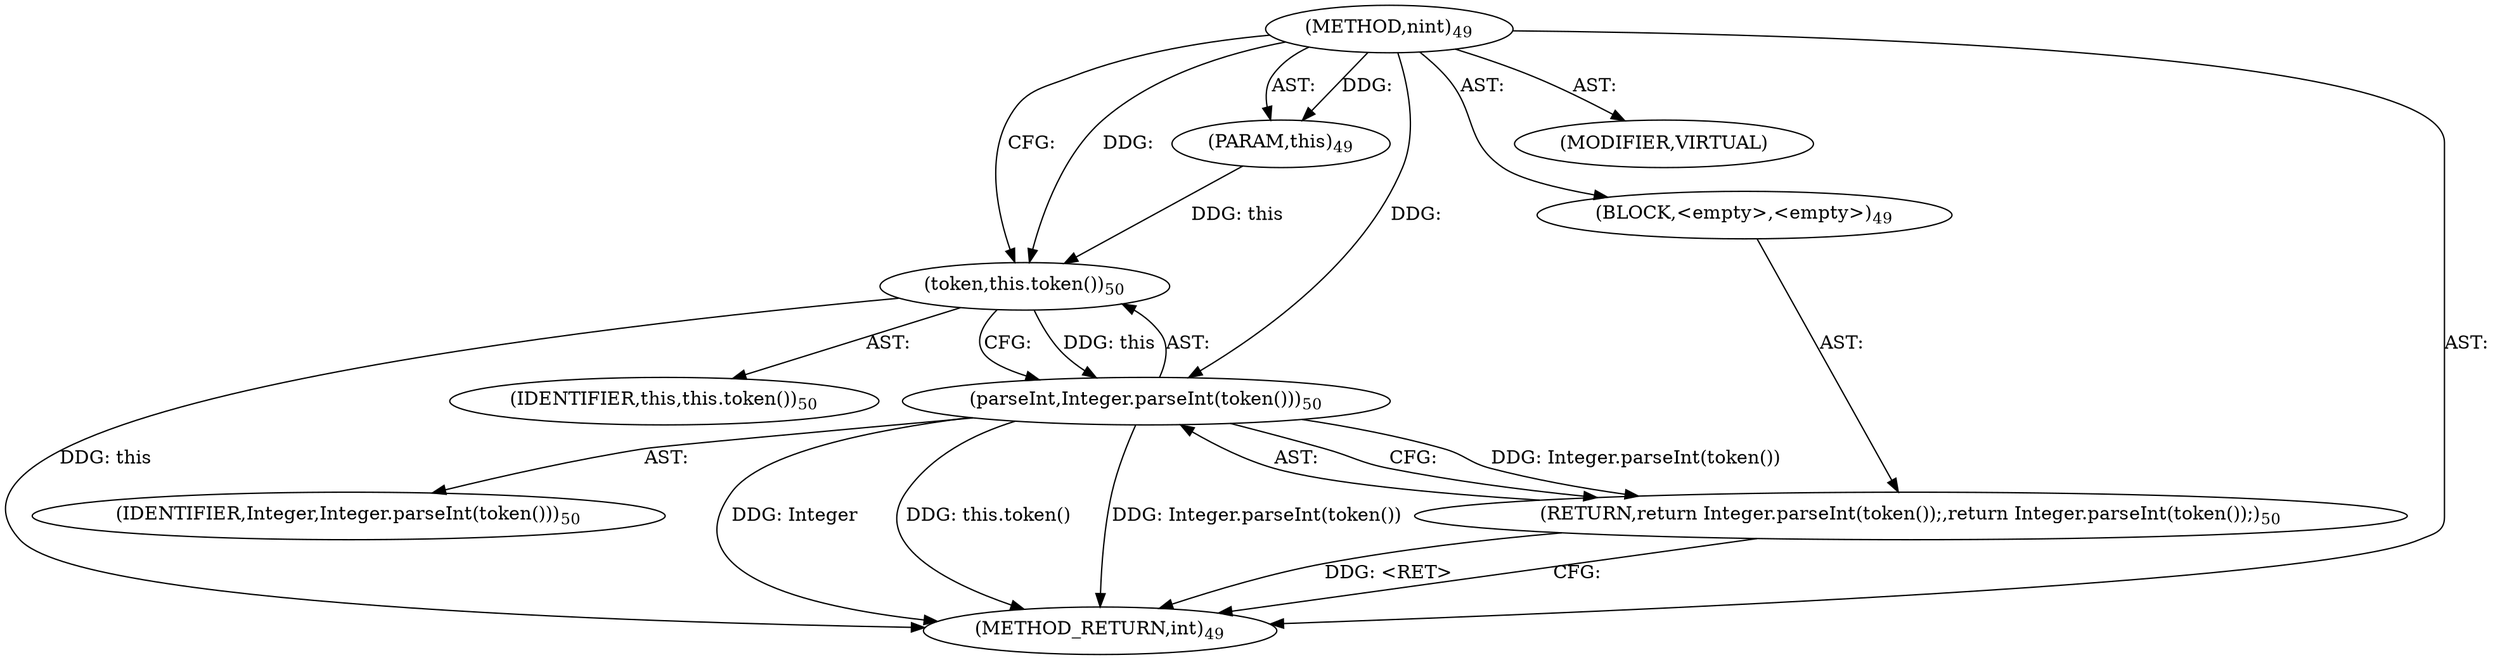 digraph "nint" {  
"223" [label = <(METHOD,nint)<SUB>49</SUB>> ]
"7" [label = <(PARAM,this)<SUB>49</SUB>> ]
"224" [label = <(BLOCK,&lt;empty&gt;,&lt;empty&gt;)<SUB>49</SUB>> ]
"225" [label = <(RETURN,return Integer.parseInt(token());,return Integer.parseInt(token());)<SUB>50</SUB>> ]
"226" [label = <(parseInt,Integer.parseInt(token()))<SUB>50</SUB>> ]
"227" [label = <(IDENTIFIER,Integer,Integer.parseInt(token()))<SUB>50</SUB>> ]
"228" [label = <(token,this.token())<SUB>50</SUB>> ]
"6" [label = <(IDENTIFIER,this,this.token())<SUB>50</SUB>> ]
"229" [label = <(MODIFIER,VIRTUAL)> ]
"230" [label = <(METHOD_RETURN,int)<SUB>49</SUB>> ]
  "223" -> "7"  [ label = "AST: "] 
  "223" -> "224"  [ label = "AST: "] 
  "223" -> "229"  [ label = "AST: "] 
  "223" -> "230"  [ label = "AST: "] 
  "224" -> "225"  [ label = "AST: "] 
  "225" -> "226"  [ label = "AST: "] 
  "226" -> "227"  [ label = "AST: "] 
  "226" -> "228"  [ label = "AST: "] 
  "228" -> "6"  [ label = "AST: "] 
  "225" -> "230"  [ label = "CFG: "] 
  "226" -> "225"  [ label = "CFG: "] 
  "228" -> "226"  [ label = "CFG: "] 
  "223" -> "228"  [ label = "CFG: "] 
  "225" -> "230"  [ label = "DDG: &lt;RET&gt;"] 
  "226" -> "230"  [ label = "DDG: Integer"] 
  "228" -> "230"  [ label = "DDG: this"] 
  "226" -> "230"  [ label = "DDG: this.token()"] 
  "226" -> "230"  [ label = "DDG: Integer.parseInt(token())"] 
  "223" -> "7"  [ label = "DDG: "] 
  "226" -> "225"  [ label = "DDG: Integer.parseInt(token())"] 
  "223" -> "226"  [ label = "DDG: "] 
  "228" -> "226"  [ label = "DDG: this"] 
  "7" -> "228"  [ label = "DDG: this"] 
  "223" -> "228"  [ label = "DDG: "] 
}
